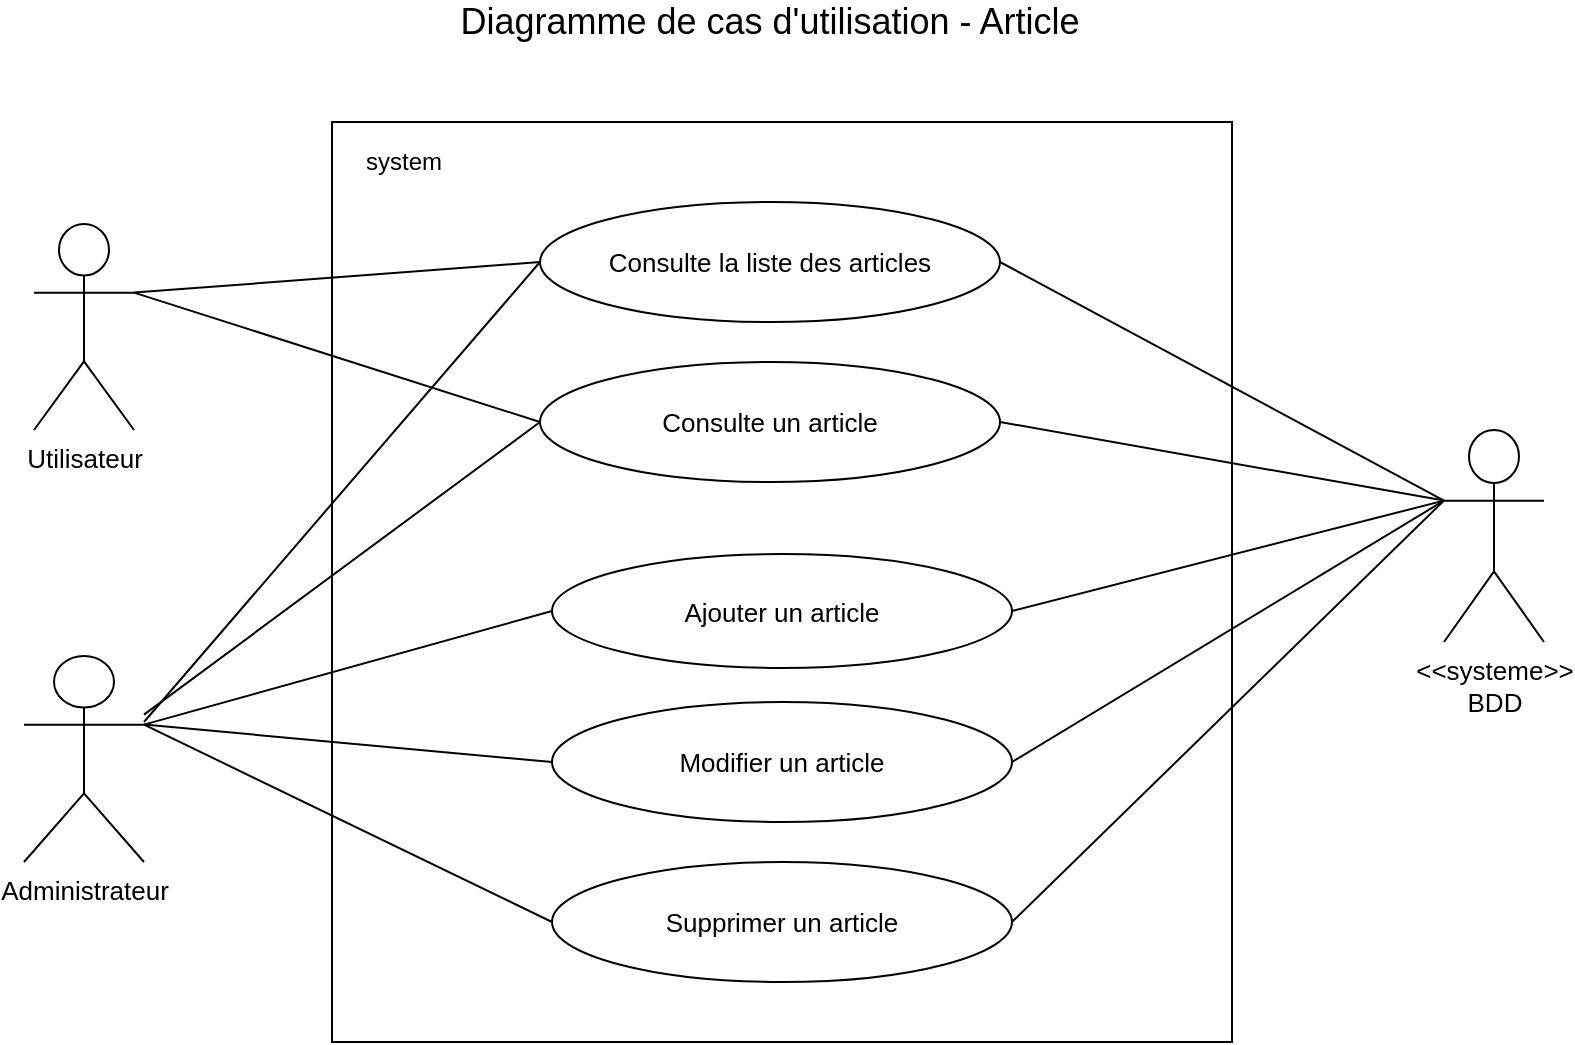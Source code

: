 <mxfile version="15.8.7" type="device"><diagram id="JS6xv4dJZKruQOK7ZCUs" name="Page-1"><mxGraphModel dx="1342" dy="977" grid="1" gridSize="10" guides="1" tooltips="1" connect="1" arrows="1" fold="1" page="1" pageScale="1" pageWidth="827" pageHeight="1169" math="0" shadow="0"><root><mxCell id="0"/><mxCell id="1" parent="0"/><mxCell id="ENC8f9FHhxZ-6kJQtpSI-2" value="" style="whiteSpace=wrap;html=1;" parent="1" vertex="1"><mxGeometry x="194" y="190" width="450" height="460" as="geometry"/></mxCell><mxCell id="ENC8f9FHhxZ-6kJQtpSI-3" value="system" style="text;html=1;strokeColor=none;fillColor=none;align=center;verticalAlign=middle;whiteSpace=wrap;rounded=0;" parent="1" vertex="1"><mxGeometry x="210" y="200" width="40" height="20" as="geometry"/></mxCell><mxCell id="ENC8f9FHhxZ-6kJQtpSI-4" value="Diagramme de cas d'utilisation - Article" style="text;html=1;strokeColor=none;fillColor=none;align=center;verticalAlign=middle;whiteSpace=wrap;rounded=0;fontSize=18;" parent="1" vertex="1"><mxGeometry x="243" y="130" width="340" height="20" as="geometry"/></mxCell><mxCell id="ENC8f9FHhxZ-6kJQtpSI-5" value="Utilisateur" style="shape=umlActor;verticalLabelPosition=bottom;labelBackgroundColor=#ffffff;verticalAlign=top;html=1;fontSize=13;" parent="1" vertex="1"><mxGeometry x="45" y="241" width="50" height="103" as="geometry"/></mxCell><mxCell id="ENC8f9FHhxZ-6kJQtpSI-6" value="Administrateur" style="shape=umlActor;verticalLabelPosition=bottom;labelBackgroundColor=#ffffff;verticalAlign=top;html=1;fontSize=13;" parent="1" vertex="1"><mxGeometry x="40" y="457" width="60" height="103" as="geometry"/></mxCell><mxCell id="ENC8f9FHhxZ-6kJQtpSI-7" value="&amp;lt;&amp;lt;systeme&amp;gt;&amp;gt;&lt;br&gt;BDD" style="shape=umlActor;verticalLabelPosition=bottom;labelBackgroundColor=#ffffff;verticalAlign=top;html=1;fontSize=13;" parent="1" vertex="1"><mxGeometry x="750" y="344" width="50" height="106" as="geometry"/></mxCell><mxCell id="ENC8f9FHhxZ-6kJQtpSI-12" value="Consulte la liste des articles" style="ellipse;whiteSpace=wrap;html=1;fontSize=13;" parent="1" vertex="1"><mxGeometry x="298" y="230" width="230" height="60" as="geometry"/></mxCell><mxCell id="ENC8f9FHhxZ-6kJQtpSI-14" value="Consulte un article" style="ellipse;whiteSpace=wrap;html=1;fontSize=13;" parent="1" vertex="1"><mxGeometry x="298" y="310" width="230" height="60" as="geometry"/></mxCell><mxCell id="ENC8f9FHhxZ-6kJQtpSI-17" value="Ajouter un article" style="ellipse;whiteSpace=wrap;html=1;fontSize=13;" parent="1" vertex="1"><mxGeometry x="304" y="406" width="230" height="57" as="geometry"/></mxCell><mxCell id="ENC8f9FHhxZ-6kJQtpSI-19" value="Supprimer un article" style="ellipse;whiteSpace=wrap;html=1;fontSize=13;" parent="1" vertex="1"><mxGeometry x="304" y="560" width="230" height="60" as="geometry"/></mxCell><mxCell id="ENC8f9FHhxZ-6kJQtpSI-21" value="Modifier un article" style="ellipse;whiteSpace=wrap;html=1;fontSize=13;" parent="1" vertex="1"><mxGeometry x="304" y="480" width="230" height="60" as="geometry"/></mxCell><mxCell id="ENC8f9FHhxZ-6kJQtpSI-23" value="" style="endArrow=none;html=1;fontSize=15;exitX=1;exitY=0.333;exitDx=0;exitDy=0;exitPerimeter=0;entryX=0;entryY=0.5;entryDx=0;entryDy=0;" parent="1" source="ENC8f9FHhxZ-6kJQtpSI-6" target="ENC8f9FHhxZ-6kJQtpSI-17" edge="1"><mxGeometry width="50" height="50" relative="1" as="geometry"><mxPoint x="70" y="830" as="sourcePoint"/><mxPoint x="120" y="780" as="targetPoint"/></mxGeometry></mxCell><mxCell id="ENC8f9FHhxZ-6kJQtpSI-24" value="" style="endArrow=none;html=1;fontSize=15;exitX=1;exitY=0.333;exitDx=0;exitDy=0;exitPerimeter=0;entryX=0;entryY=0.5;entryDx=0;entryDy=0;" parent="1" source="ENC8f9FHhxZ-6kJQtpSI-6" target="ENC8f9FHhxZ-6kJQtpSI-21" edge="1"><mxGeometry width="50" height="50" relative="1" as="geometry"><mxPoint x="140" y="573" as="sourcePoint"/><mxPoint x="308.0" y="503" as="targetPoint"/></mxGeometry></mxCell><mxCell id="ENC8f9FHhxZ-6kJQtpSI-25" value="" style="endArrow=none;html=1;fontSize=15;exitX=1;exitY=0.333;exitDx=0;exitDy=0;exitPerimeter=0;entryX=0;entryY=0.5;entryDx=0;entryDy=0;" parent="1" source="ENC8f9FHhxZ-6kJQtpSI-6" target="ENC8f9FHhxZ-6kJQtpSI-19" edge="1"><mxGeometry width="50" height="50" relative="1" as="geometry"><mxPoint x="140" y="573" as="sourcePoint"/><mxPoint x="308.0" y="600.0" as="targetPoint"/></mxGeometry></mxCell><mxCell id="ENC8f9FHhxZ-6kJQtpSI-26" value="" style="endArrow=none;html=1;fontSize=15;exitX=0;exitY=0.333;exitDx=0;exitDy=0;exitPerimeter=0;entryX=1;entryY=0.5;entryDx=0;entryDy=0;" parent="1" source="ENC8f9FHhxZ-6kJQtpSI-7" target="ENC8f9FHhxZ-6kJQtpSI-17" edge="1"><mxGeometry width="50" height="50" relative="1" as="geometry"><mxPoint x="140" y="573" as="sourcePoint"/><mxPoint x="308.0" y="503" as="targetPoint"/></mxGeometry></mxCell><mxCell id="ENC8f9FHhxZ-6kJQtpSI-27" value="" style="endArrow=none;html=1;fontSize=15;exitX=0;exitY=0.333;exitDx=0;exitDy=0;exitPerimeter=0;entryX=1;entryY=0.5;entryDx=0;entryDy=0;" parent="1" source="ENC8f9FHhxZ-6kJQtpSI-7" target="ENC8f9FHhxZ-6kJQtpSI-21" edge="1"><mxGeometry width="50" height="50" relative="1" as="geometry"><mxPoint x="710" y="463" as="sourcePoint"/><mxPoint x="538.0" y="503" as="targetPoint"/></mxGeometry></mxCell><mxCell id="ENC8f9FHhxZ-6kJQtpSI-28" value="" style="endArrow=none;html=1;fontSize=15;exitX=0;exitY=0.333;exitDx=0;exitDy=0;exitPerimeter=0;entryX=1;entryY=0.5;entryDx=0;entryDy=0;" parent="1" source="ENC8f9FHhxZ-6kJQtpSI-7" target="ENC8f9FHhxZ-6kJQtpSI-19" edge="1"><mxGeometry width="50" height="50" relative="1" as="geometry"><mxPoint x="710" y="463" as="sourcePoint"/><mxPoint x="538.0" y="600.0" as="targetPoint"/></mxGeometry></mxCell><mxCell id="ENC8f9FHhxZ-6kJQtpSI-29" value="" style="endArrow=none;html=1;fontSize=15;entryX=1;entryY=0.5;entryDx=0;entryDy=0;exitX=0;exitY=0.333;exitDx=0;exitDy=0;exitPerimeter=0;" parent="1" source="ENC8f9FHhxZ-6kJQtpSI-7" target="ENC8f9FHhxZ-6kJQtpSI-14" edge="1"><mxGeometry width="50" height="50" relative="1" as="geometry"><mxPoint x="680" y="380" as="sourcePoint"/><mxPoint x="538.0" y="503" as="targetPoint"/></mxGeometry></mxCell><mxCell id="ENC8f9FHhxZ-6kJQtpSI-30" value="" style="endArrow=none;html=1;fontSize=15;entryX=1;entryY=0.5;entryDx=0;entryDy=0;exitX=0;exitY=0.333;exitDx=0;exitDy=0;exitPerimeter=0;" parent="1" source="ENC8f9FHhxZ-6kJQtpSI-7" target="ENC8f9FHhxZ-6kJQtpSI-12" edge="1"><mxGeometry width="50" height="50" relative="1" as="geometry"><mxPoint x="717.5" y="449" as="sourcePoint"/><mxPoint x="538.0" y="390.0" as="targetPoint"/></mxGeometry></mxCell><mxCell id="ENC8f9FHhxZ-6kJQtpSI-32" value="" style="endArrow=none;html=1;fontSize=15;entryX=0;entryY=0.5;entryDx=0;entryDy=0;exitX=1;exitY=0.333;exitDx=0;exitDy=0;exitPerimeter=0;" parent="1" source="ENC8f9FHhxZ-6kJQtpSI-5" target="ENC8f9FHhxZ-6kJQtpSI-12" edge="1"><mxGeometry width="50" height="50" relative="1" as="geometry"><mxPoint x="70" y="830" as="sourcePoint"/><mxPoint x="120" y="780" as="targetPoint"/></mxGeometry></mxCell><mxCell id="ENC8f9FHhxZ-6kJQtpSI-33" value="" style="endArrow=none;html=1;fontSize=15;entryX=0;entryY=0.5;entryDx=0;entryDy=0;exitX=1;exitY=0.333;exitDx=0;exitDy=0;exitPerimeter=0;" parent="1" source="ENC8f9FHhxZ-6kJQtpSI-5" target="ENC8f9FHhxZ-6kJQtpSI-14" edge="1"><mxGeometry width="50" height="50" relative="1" as="geometry"><mxPoint x="140" y="323" as="sourcePoint"/><mxPoint x="308.0" y="280" as="targetPoint"/></mxGeometry></mxCell><mxCell id="qKTCRRBw9rf3ttZFmMBQ-1" value="" style="endArrow=none;html=1;fontSize=15;entryX=0;entryY=0.5;entryDx=0;entryDy=0;" edge="1" parent="1" source="ENC8f9FHhxZ-6kJQtpSI-6" target="ENC8f9FHhxZ-6kJQtpSI-14"><mxGeometry width="50" height="50" relative="1" as="geometry"><mxPoint x="94" y="386.833" as="sourcePoint"/><mxPoint x="298" y="330" as="targetPoint"/></mxGeometry></mxCell><mxCell id="qKTCRRBw9rf3ttZFmMBQ-2" value="" style="endArrow=none;html=1;fontSize=15;entryX=0;entryY=0.5;entryDx=0;entryDy=0;" edge="1" parent="1" target="ENC8f9FHhxZ-6kJQtpSI-12"><mxGeometry width="50" height="50" relative="1" as="geometry"><mxPoint x="100" y="490" as="sourcePoint"/><mxPoint x="324" y="454.5" as="targetPoint"/></mxGeometry></mxCell></root></mxGraphModel></diagram></mxfile>